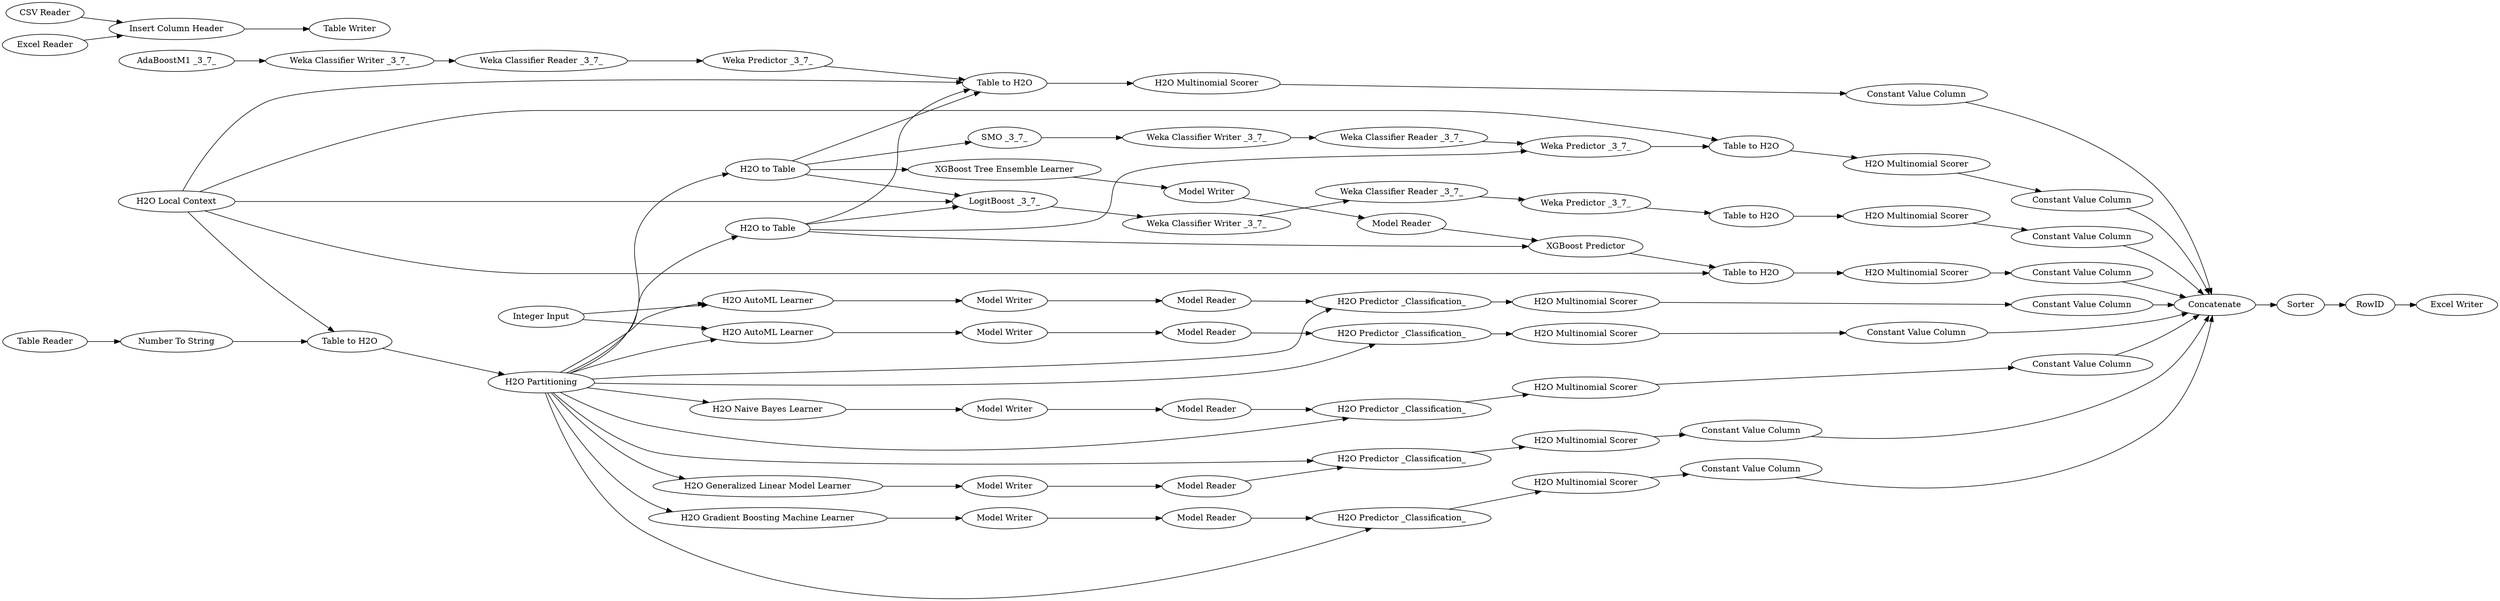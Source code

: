 digraph {
	"8512441480409789274_606" [label="XGBoost Tree Ensemble Learner"]
	"-5192571009591624060_633" [label="H2O Multinomial Scorer"]
	"8512441480409789274_611" [label="Model Writer"]
	"-6427531719425964164_636" [label="Weka Predictor _3_7_"]
	"-5192571009591624060_630" [label="Weka Classifier Reader _3_7_"]
	"-6427531719425964164_631" [label="LogitBoost _3_7_"]
	"8512441480409789274_643" [label="H2O AutoML Learner"]
	"8512441480409789274_591" [label="Model Writer"]
	"-6427531719425964164_630" [label="Weka Classifier Reader _3_7_"]
	"8512441480409789274_641" [label="H2O Predictor _Classification_"]
	"8512441480409789274_608" [label="H2O to Table"]
	"-6427531719425964164_634" [label="Constant Value Column"]
	"8512441480409789274_609" [label="XGBoost Predictor"]
	"8512441480409789274_580" [label="H2O Naive Bayes Learner"]
	"8512441480409789274_599" [label="Model Writer"]
	"8512441480409789274_613" [label="H2O Multinomial Scorer"]
	"-5192571009591624060_629" [label="Weka Classifier Writer _3_7_"]
	"8512441480409789274_615" [label="SMO _3_7_"]
	"7794445141978267558_650" [label="CSV Reader"]
	"7794445141978267558_653" [label="Table Writer"]
	"8512441480409789274_576" [label="H2O Predictor _Classification_"]
	"8512441480409789274_582" [label="H2O Predictor _Classification_"]
	"-5192571009591624060_636" [label="Weka Predictor _3_7_"]
	"8512441480409789274_583" [label="H2O Multinomial Scorer"]
	"8512441480409789274_612" [label="Table to H2O"]
	"8512441480409789274_593" [label="Model Writer"]
	"8512441480409789274_585" [label="Constant Value Column"]
	"8512441480409789274_598" [label="Model Reader"]
	"8512441480409789274_645" [label="Model Writer"]
	"8512441480409789274_648" [label="Excel Writer"]
	"8512441480409789274_594" [label="H2O Multinomial Scorer"]
	"8512441480409789274_619" [label="Weka Predictor _3_7_"]
	"-5192571009591624060_637" [label="AdaBoostM1 _3_7_"]
	"7794445141978267558_651" [label="Excel Reader"]
	"8512441480409789274_474" [label="Table to H2O"]
	"8512441480409789274_602" [label="H2O Predictor _Classification_"]
	"-6427531719425964164_635" [label="Table to H2O"]
	"8512441480409789274_595" [label="Constant Value Column"]
	"8512441480409789274_625" [label="H2O Multinomial Scorer"]
	"8512441480409789274_654" [label="Table Reader"]
	"8512441480409789274_642" [label="Constant Value Column"]
	"7794445141978267558_652" [label="Insert Column Header"]
	"8512441480409789274_587" [label="Constant Value Column"]
	"8512441480409789274_610" [label="Model Reader"]
	"8512441480409789274_620" [label="Weka Classifier Writer _3_7_"]
	"8512441480409789274_603" [label="Model Reader"]
	"8512441480409789274_477" [label="H2O Partitioning"]
	"8512441480409789274_586" [label="H2O Multinomial Scorer"]
	"8512441480409789274_590" [label="Model Reader"]
	"8512441480409789274_621" [label="Weka Classifier Reader _3_7_"]
	"-5192571009591624060_634" [label="Constant Value Column"]
	"8512441480409789274_640" [label="H2O Multinomial Scorer"]
	"-6427531719425964164_633" [label="H2O Multinomial Scorer"]
	"8512441480409789274_592" [label="Model Reader"]
	"8512441480409789274_627" [label="Table to H2O"]
	"8512441480409789274_644" [label="Model Reader"]
	"8512441480409789274_600" [label="H2O Multinomial Scorer"]
	"8512441480409789274_566" [label="H2O AutoML Learner"]
	"8512441480409789274_614" [label="Constant Value Column"]
	"8512441480409789274_577" [label="H2O Generalized Linear Model Learner"]
	"8512441480409789274_568" [label="Number To String"]
	"8512441480409789274_604" [label="Model Writer"]
	"-5192571009591624060_635" [label="Table to H2O"]
	"8512441480409789274_479" [label="Integer Input"]
	"8512441480409789274_601" [label="Constant Value Column"]
	"8512441480409789274_596" [label="H2O Predictor _Classification_"]
	"8512441480409789274_578" [label="H2O Gradient Boosting Machine Learner"]
	"8512441480409789274_626" [label="Constant Value Column"]
	"8512441480409789274_646" [label=Sorter]
	"8512441480409789274_473" [label="H2O Local Context"]
	"8512441480409789274_647" [label=RowID]
	"-6427531719425964164_629" [label="Weka Classifier Writer _3_7_"]
	"8512441480409789274_639" [label=Concatenate]
	"8512441480409789274_607" [label="H2O to Table"]
	"8512441480409789274_585" -> "8512441480409789274_639"
	"8512441480409789274_587" -> "8512441480409789274_639"
	"8512441480409789274_641" -> "8512441480409789274_640"
	"8512441480409789274_625" -> "8512441480409789274_626"
	"8512441480409789274_612" -> "8512441480409789274_613"
	"8512441480409789274_642" -> "8512441480409789274_639"
	"8512441480409789274_578" -> "8512441480409789274_591"
	"8512441480409789274_479" -> "8512441480409789274_643"
	"-5192571009591624060_634" -> "8512441480409789274_639"
	"8512441480409789274_474" -> "8512441480409789274_477"
	"8512441480409789274_477" -> "8512441480409789274_602"
	"8512441480409789274_626" -> "8512441480409789274_639"
	"8512441480409789274_608" -> "8512441480409789274_619"
	"-5192571009591624060_629" -> "-5192571009591624060_630"
	"8512441480409789274_477" -> "8512441480409789274_582"
	"8512441480409789274_654" -> "8512441480409789274_568"
	"8512441480409789274_613" -> "8512441480409789274_614"
	"8512441480409789274_619" -> "8512441480409789274_627"
	"8512441480409789274_580" -> "8512441480409789274_599"
	"8512441480409789274_643" -> "8512441480409789274_645"
	"8512441480409789274_608" -> "-5192571009591624060_635"
	"-6427531719425964164_636" -> "-6427531719425964164_635"
	"8512441480409789274_602" -> "8512441480409789274_600"
	"8512441480409789274_479" -> "8512441480409789274_566"
	"8512441480409789274_593" -> "8512441480409789274_592"
	"8512441480409789274_595" -> "8512441480409789274_639"
	"8512441480409789274_577" -> "8512441480409789274_604"
	"7794445141978267558_650" -> "7794445141978267558_652"
	"8512441480409789274_477" -> "8512441480409789274_578"
	"8512441480409789274_604" -> "8512441480409789274_603"
	"8512441480409789274_594" -> "8512441480409789274_595"
	"8512441480409789274_607" -> "-5192571009591624060_635"
	"8512441480409789274_592" -> "8512441480409789274_576"
	"8512441480409789274_596" -> "8512441480409789274_594"
	"8512441480409789274_582" -> "8512441480409789274_583"
	"8512441480409789274_473" -> "-5192571009591624060_635"
	"8512441480409789274_607" -> "8512441480409789274_615"
	"-6427531719425964164_630" -> "-6427531719425964164_636"
	"8512441480409789274_477" -> "8512441480409789274_596"
	"8512441480409789274_600" -> "8512441480409789274_601"
	"8512441480409789274_640" -> "8512441480409789274_642"
	"8512441480409789274_610" -> "8512441480409789274_609"
	"-5192571009591624060_636" -> "-5192571009591624060_635"
	"-5192571009591624060_630" -> "-5192571009591624060_636"
	"8512441480409789274_591" -> "8512441480409789274_590"
	"8512441480409789274_644" -> "8512441480409789274_641"
	"-6427531719425964164_633" -> "-6427531719425964164_634"
	"8512441480409789274_477" -> "8512441480409789274_643"
	"8512441480409789274_576" -> "8512441480409789274_586"
	"8512441480409789274_611" -> "8512441480409789274_610"
	"8512441480409789274_601" -> "8512441480409789274_639"
	"8512441480409789274_473" -> "8512441480409789274_474"
	"8512441480409789274_586" -> "8512441480409789274_587"
	"8512441480409789274_583" -> "8512441480409789274_585"
	"8512441480409789274_599" -> "8512441480409789274_598"
	"-5192571009591624060_637" -> "-5192571009591624060_629"
	"-6427531719425964164_634" -> "8512441480409789274_639"
	"8512441480409789274_473" -> "8512441480409789274_627"
	"8512441480409789274_477" -> "8512441480409789274_577"
	"8512441480409789274_568" -> "8512441480409789274_474"
	"8512441480409789274_620" -> "8512441480409789274_621"
	"8512441480409789274_606" -> "8512441480409789274_611"
	"-6427531719425964164_631" -> "-6427531719425964164_629"
	"8512441480409789274_608" -> "-6427531719425964164_631"
	"8512441480409789274_477" -> "8512441480409789274_607"
	"-6427531719425964164_629" -> "-6427531719425964164_630"
	"8512441480409789274_646" -> "8512441480409789274_647"
	"8512441480409789274_614" -> "8512441480409789274_639"
	"8512441480409789274_627" -> "8512441480409789274_625"
	"8512441480409789274_477" -> "8512441480409789274_576"
	"8512441480409789274_477" -> "8512441480409789274_566"
	"8512441480409789274_608" -> "8512441480409789274_609"
	"-6427531719425964164_635" -> "-6427531719425964164_633"
	"8512441480409789274_477" -> "8512441480409789274_641"
	"-5192571009591624060_633" -> "-5192571009591624060_634"
	"8512441480409789274_609" -> "8512441480409789274_612"
	"8512441480409789274_607" -> "8512441480409789274_606"
	"8512441480409789274_607" -> "-6427531719425964164_631"
	"8512441480409789274_645" -> "8512441480409789274_644"
	"8512441480409789274_590" -> "8512441480409789274_582"
	"8512441480409789274_477" -> "8512441480409789274_608"
	"8512441480409789274_473" -> "8512441480409789274_612"
	"8512441480409789274_615" -> "8512441480409789274_620"
	"7794445141978267558_651" -> "7794445141978267558_652"
	"8512441480409789274_473" -> "-6427531719425964164_631"
	"-5192571009591624060_635" -> "-5192571009591624060_633"
	"8512441480409789274_639" -> "8512441480409789274_646"
	"8512441480409789274_647" -> "8512441480409789274_648"
	"8512441480409789274_598" -> "8512441480409789274_596"
	"8512441480409789274_603" -> "8512441480409789274_602"
	"8512441480409789274_621" -> "8512441480409789274_619"
	"7794445141978267558_652" -> "7794445141978267558_653"
	"8512441480409789274_566" -> "8512441480409789274_593"
	"8512441480409789274_477" -> "8512441480409789274_580"
	rankdir=LR
}
